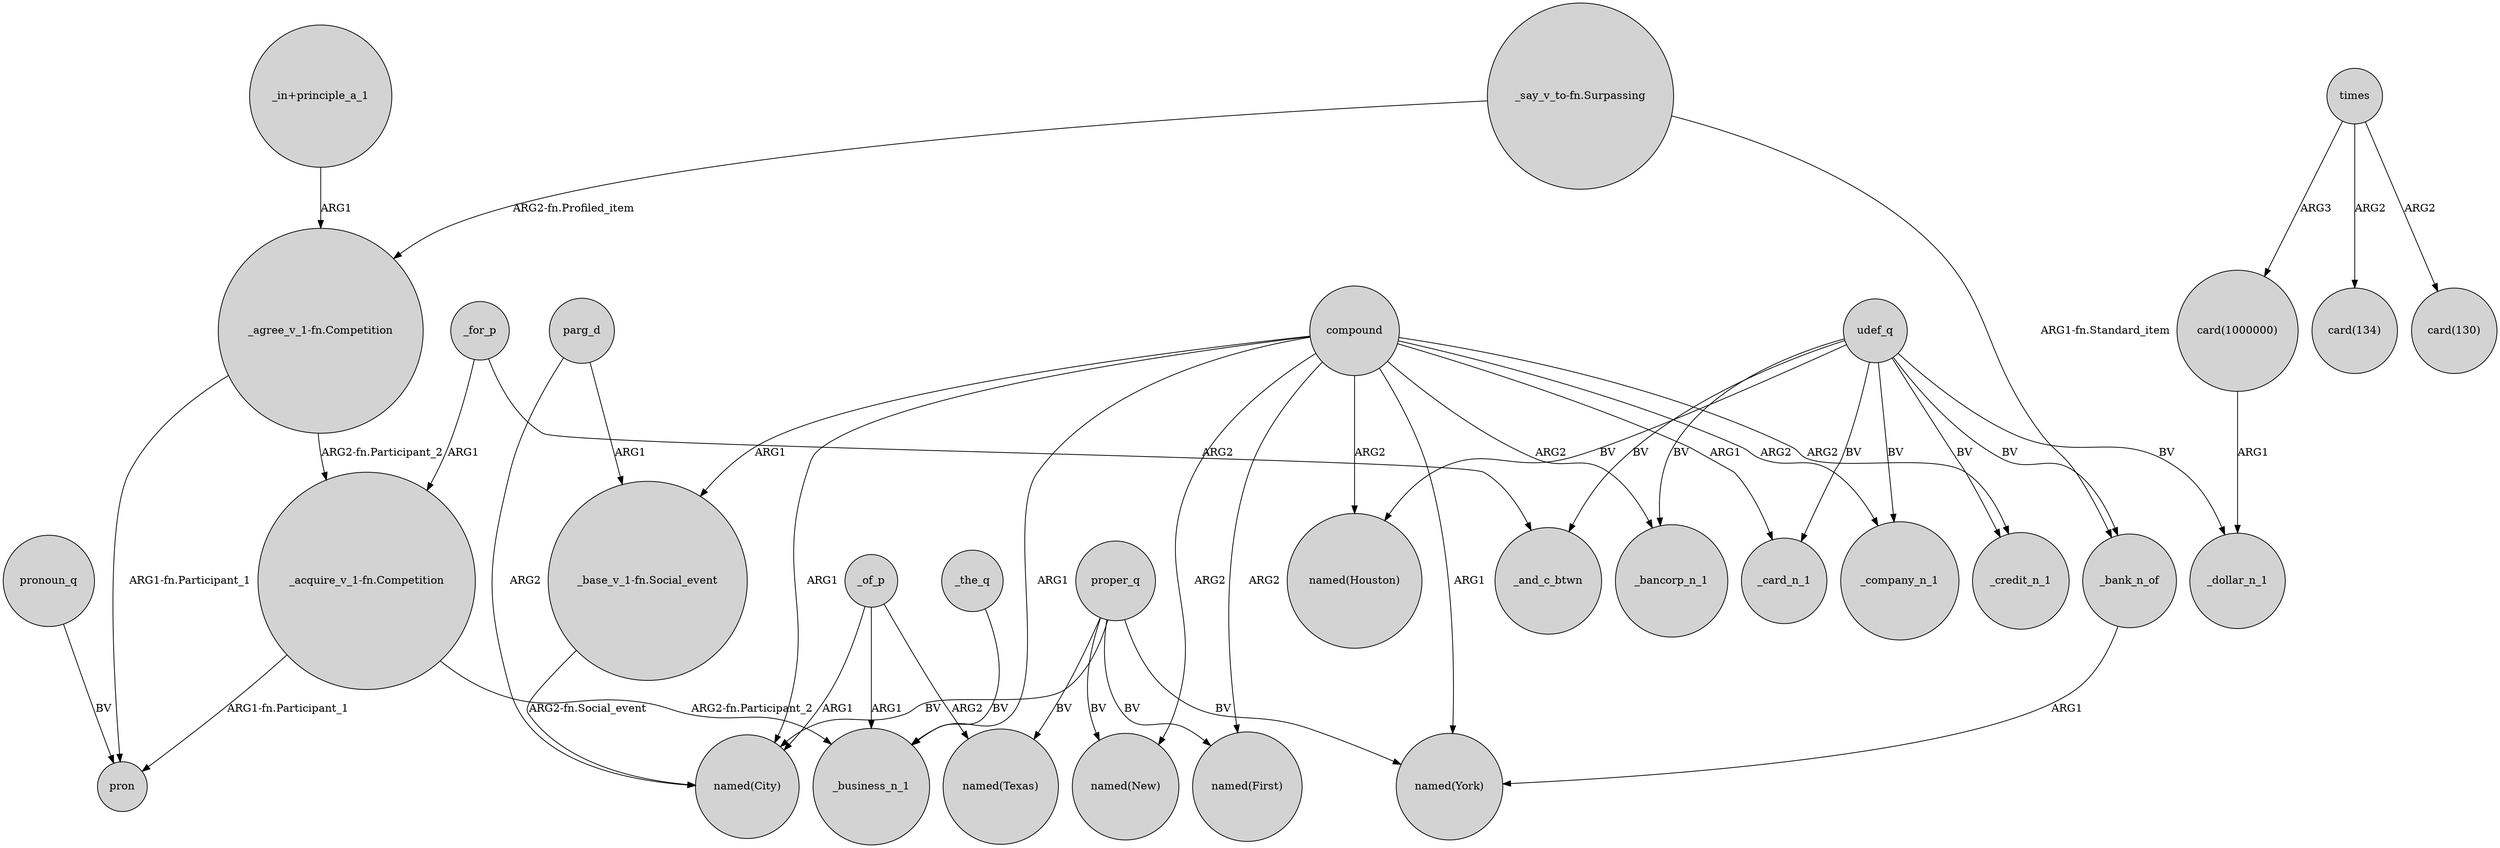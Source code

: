 digraph {
	node [shape=circle style=filled]
	udef_q -> _card_n_1 [label=BV]
	proper_q -> "named(Texas)" [label=BV]
	compound -> "named(City)" [label=ARG1]
	"_say_v_to-fn.Surpassing" -> "_agree_v_1-fn.Competition" [label="ARG2-fn.Profiled_item"]
	compound -> _card_n_1 [label=ARG1]
	"_acquire_v_1-fn.Competition" -> pron [label="ARG1-fn.Participant_1"]
	udef_q -> _and_c_btwn [label=BV]
	"_agree_v_1-fn.Competition" -> pron [label="ARG1-fn.Participant_1"]
	compound -> _company_n_1 [label=ARG2]
	compound -> "named(New)" [label=ARG2]
	udef_q -> _company_n_1 [label=BV]
	proper_q -> "named(New)" [label=BV]
	_for_p -> _and_c_btwn [label=ARG2]
	_the_q -> _business_n_1 [label=BV]
	times -> "card(1000000)" [label=ARG3]
	proper_q -> "named(First)" [label=BV]
	udef_q -> _bank_n_of [label=BV]
	"_in+principle_a_1" -> "_agree_v_1-fn.Competition" [label=ARG1]
	"_agree_v_1-fn.Competition" -> "_acquire_v_1-fn.Competition" [label="ARG2-fn.Participant_2"]
	times -> "card(134)" [label=ARG2]
	_of_p -> _business_n_1 [label=ARG1]
	_for_p -> "_acquire_v_1-fn.Competition" [label=ARG1]
	proper_q -> "named(York)" [label=BV]
	pronoun_q -> pron [label=BV]
	compound -> "named(First)" [label=ARG2]
	"_say_v_to-fn.Surpassing" -> _bank_n_of [label="ARG1-fn.Standard_item"]
	"_base_v_1-fn.Social_event" -> "named(City)" [label="ARG2-fn.Social_event"]
	udef_q -> _dollar_n_1 [label=BV]
	compound -> _credit_n_1 [label=ARG2]
	compound -> "_base_v_1-fn.Social_event" [label=ARG1]
	"card(1000000)" -> _dollar_n_1 [label=ARG1]
	udef_q -> _credit_n_1 [label=BV]
	proper_q -> "named(City)" [label=BV]
	"_acquire_v_1-fn.Competition" -> _business_n_1 [label="ARG2-fn.Participant_2"]
	_of_p -> "named(City)" [label=ARG1]
	compound -> "named(Houston)" [label=ARG2]
	_bank_n_of -> "named(York)" [label=ARG1]
	parg_d -> "_base_v_1-fn.Social_event" [label=ARG1]
	udef_q -> _bancorp_n_1 [label=BV]
	udef_q -> "named(Houston)" [label=BV]
	compound -> "named(York)" [label=ARG1]
	compound -> _business_n_1 [label=ARG1]
	_of_p -> "named(Texas)" [label=ARG2]
	parg_d -> "named(City)" [label=ARG2]
	times -> "card(130)" [label=ARG2]
	compound -> _bancorp_n_1 [label=ARG2]
}
